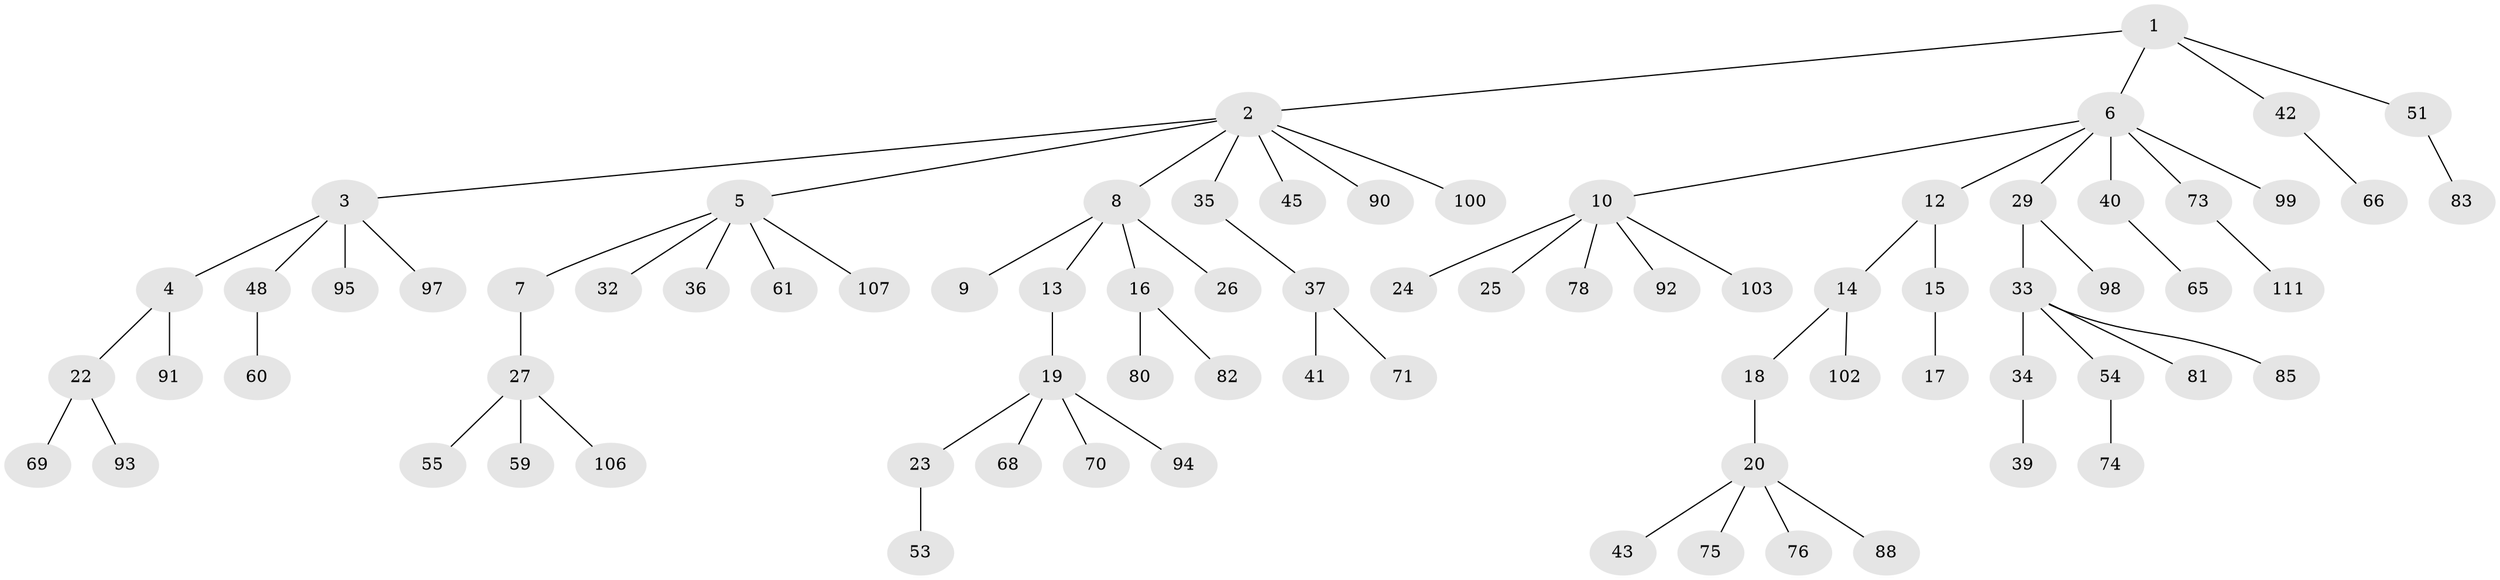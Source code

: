 // Generated by graph-tools (version 1.1) at 2025/52/02/27/25 19:52:13]
// undirected, 78 vertices, 77 edges
graph export_dot {
graph [start="1"]
  node [color=gray90,style=filled];
  1;
  2 [super="+28"];
  3 [super="+79"];
  4 [super="+58"];
  5 [super="+11"];
  6 [super="+52"];
  7;
  8 [super="+110"];
  9;
  10 [super="+31"];
  12;
  13;
  14 [super="+62"];
  15 [super="+49"];
  16 [super="+64"];
  17 [super="+30"];
  18;
  19 [super="+46"];
  20 [super="+21"];
  22 [super="+77"];
  23 [super="+72"];
  24;
  25;
  26 [super="+86"];
  27 [super="+38"];
  29 [super="+96"];
  32 [super="+87"];
  33 [super="+47"];
  34 [super="+44"];
  35 [super="+57"];
  36 [super="+108"];
  37;
  39;
  40;
  41 [super="+63"];
  42 [super="+50"];
  43;
  45;
  48 [super="+84"];
  51 [super="+56"];
  53;
  54;
  55 [super="+104"];
  59;
  60;
  61;
  65 [super="+67"];
  66;
  68;
  69;
  70;
  71;
  73 [super="+89"];
  74;
  75 [super="+105"];
  76 [super="+109"];
  78 [super="+101"];
  80;
  81;
  82;
  83;
  85;
  88;
  90;
  91;
  92;
  93;
  94;
  95;
  97;
  98;
  99;
  100;
  102;
  103;
  106;
  107;
  111;
  1 -- 2;
  1 -- 6;
  1 -- 42;
  1 -- 51;
  2 -- 3;
  2 -- 5;
  2 -- 8;
  2 -- 45;
  2 -- 90;
  2 -- 100;
  2 -- 35;
  3 -- 4;
  3 -- 48;
  3 -- 97;
  3 -- 95;
  4 -- 22;
  4 -- 91;
  5 -- 7;
  5 -- 61;
  5 -- 107;
  5 -- 32;
  5 -- 36;
  6 -- 10;
  6 -- 12;
  6 -- 29;
  6 -- 40;
  6 -- 73;
  6 -- 99;
  7 -- 27;
  8 -- 9;
  8 -- 13;
  8 -- 16;
  8 -- 26;
  10 -- 24;
  10 -- 25;
  10 -- 92;
  10 -- 78;
  10 -- 103;
  12 -- 14;
  12 -- 15;
  13 -- 19;
  14 -- 18;
  14 -- 102;
  15 -- 17;
  16 -- 82;
  16 -- 80;
  18 -- 20;
  19 -- 23;
  19 -- 70;
  19 -- 94;
  19 -- 68;
  20 -- 75;
  20 -- 76;
  20 -- 88;
  20 -- 43;
  22 -- 69;
  22 -- 93;
  23 -- 53;
  27 -- 59;
  27 -- 106;
  27 -- 55;
  29 -- 33;
  29 -- 98;
  33 -- 34;
  33 -- 54;
  33 -- 81;
  33 -- 85;
  34 -- 39;
  35 -- 37;
  37 -- 41;
  37 -- 71;
  40 -- 65;
  42 -- 66;
  48 -- 60;
  51 -- 83;
  54 -- 74;
  73 -- 111;
}
